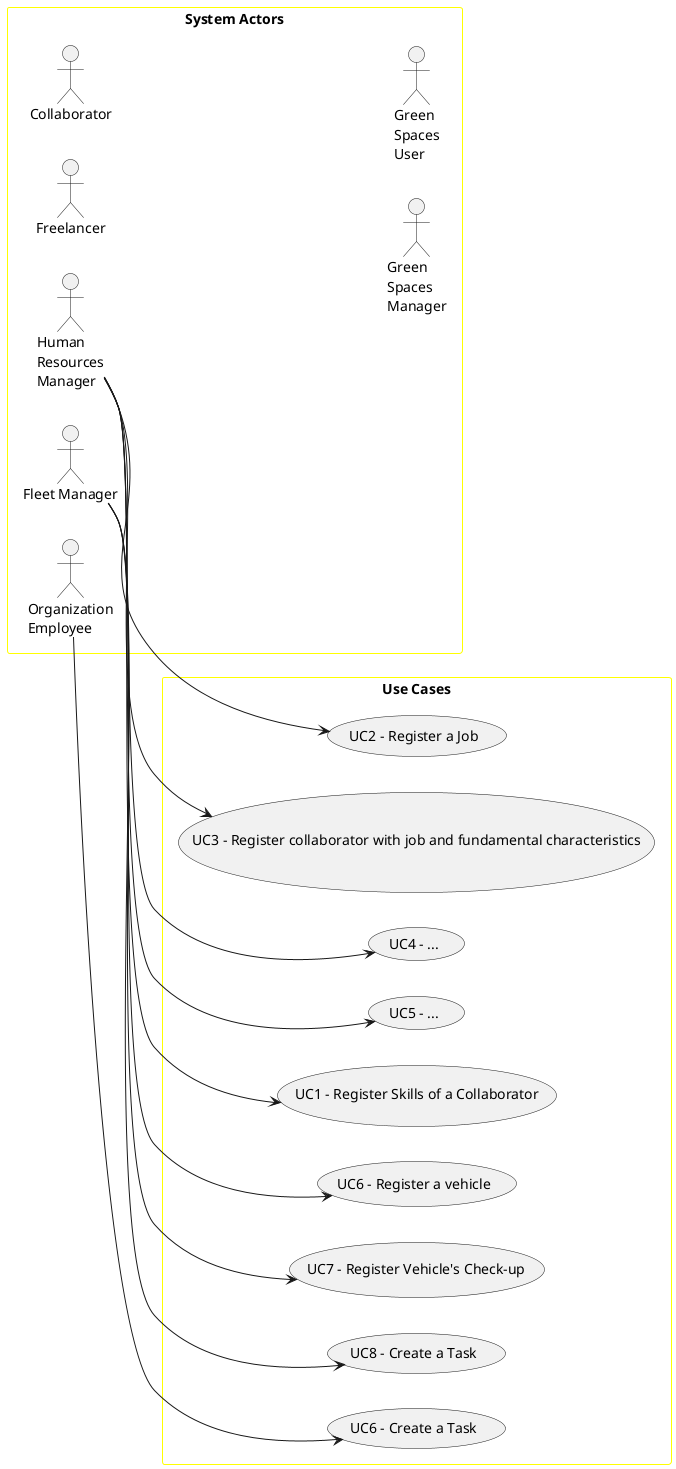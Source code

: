 @startuml
'skinparam monochrome true
skinparam packageStyle rectangle
'skinparam shadowing false

skinparam rectangle{
    BorderColor yellow
}

'title Use Case Diagram Example

left to right direction

rectangle "System Actors" as actors {
    actor Freelancer
    actor Collaborator
    actor "Green\nSpaces\nManager" as GSM
    actor "Green\nSpaces\nUser" as GSU
    actor "Human\nResources\nManager" as HRM
    actor "Fleet Manager" as FM
    actor "Organization\nEmployee" as Employee
}

rectangle "Use Cases" as usecases{
    usecase "UC6 - Create a Task" as UC66
    Employee --> UC66
    usecase "UC1 - Register Skills of a Collaborator" as UC1
    HRM --> UC1
    usecase "UC2 - Register a Job" as UC2
    HRM --> UC2
    usecase "UC3 - Register collaborator with job and fundamental characteristics" as UC3
    HRM --> UC3
    usecase "UC4 - ..." as UC4
    HRM --> UC4
    usecase "UC5 - ..." as UC5
    HRM --> UC5
    usecase "UC6 - Register a vehicle" as UC6
    FM --> UC6
    usecase "UC7 - Register Vehicle's Check-up" as UC7
    FM --> UC7
    usecase "UC8 - Create a Task" as UC8
    FM --> UC8
}

@enduml
